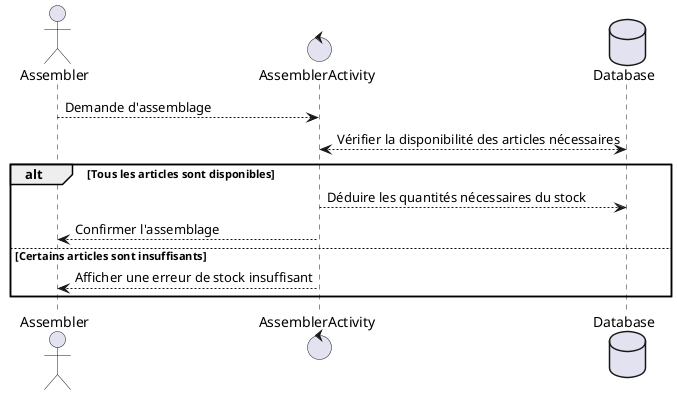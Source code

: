 @startuml
    actor Assembler

    control AssemblerActivity
    
    database Database

    Assembler --> AssemblerActivity : Demande d'assemblage

    AssemblerActivity <--> Database : Vérifier la disponibilité des articles nécessaires

    alt Tous les articles sont disponibles
        AssemblerActivity --> Database : Déduire les quantités nécessaires du stock
        AssemblerActivity --> Assembler : Confirmer l'assemblage
    else Certains articles sont insuffisants
        AssemblerActivity --> Assembler : Afficher une erreur de stock insuffisant
    end
@enduml